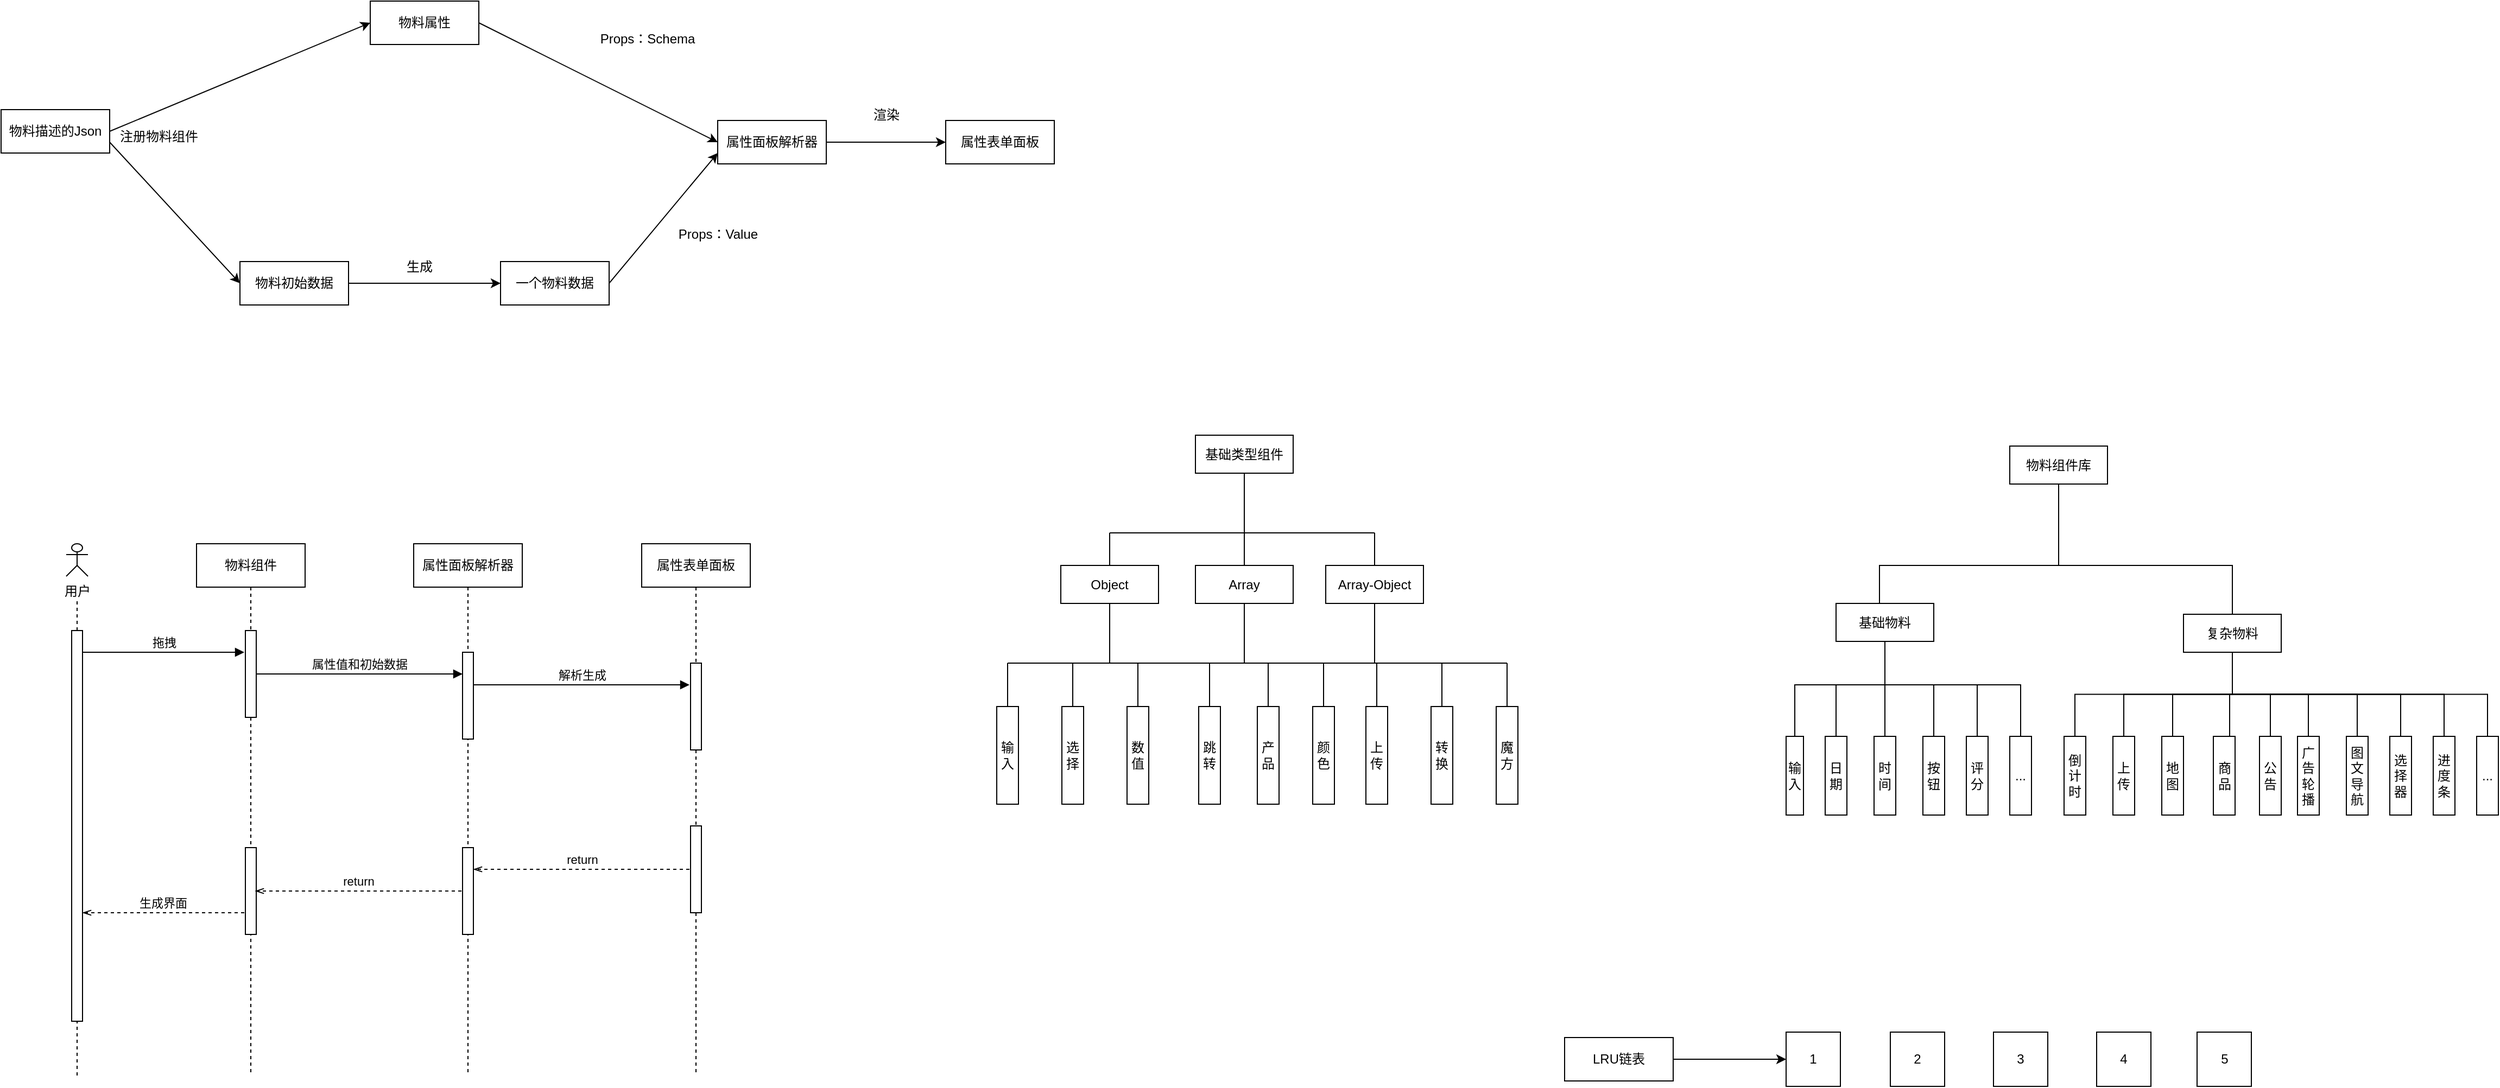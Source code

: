 <mxfile version="22.1.18" type="github">
  <diagram name="第 1 页" id="JLbR2YRAqnPtZDiZQ_Qw">
    <mxGraphModel dx="1122" dy="713" grid="1" gridSize="10" guides="1" tooltips="1" connect="1" arrows="1" fold="1" page="1" pageScale="1" pageWidth="827" pageHeight="1169" math="0" shadow="0">
      <root>
        <mxCell id="0" />
        <mxCell id="1" parent="0" />
        <mxCell id="pn96O0ccZNOmGsaGeBjg-6" value="物料描述的Json" style="rounded=0;whiteSpace=wrap;html=1;" parent="1" vertex="1">
          <mxGeometry x="70" y="230" width="100" height="40" as="geometry" />
        </mxCell>
        <mxCell id="pn96O0ccZNOmGsaGeBjg-7" value="物料属性" style="rounded=0;whiteSpace=wrap;html=1;" parent="1" vertex="1">
          <mxGeometry x="410" y="130" width="100" height="40" as="geometry" />
        </mxCell>
        <mxCell id="pn96O0ccZNOmGsaGeBjg-55" value="" style="edgeStyle=orthogonalEdgeStyle;rounded=0;orthogonalLoop=1;jettySize=auto;html=1;exitX=1;exitY=0.5;exitDx=0;exitDy=0;" parent="1" source="pn96O0ccZNOmGsaGeBjg-8" target="pn96O0ccZNOmGsaGeBjg-54" edge="1">
          <mxGeometry relative="1" as="geometry" />
        </mxCell>
        <mxCell id="pn96O0ccZNOmGsaGeBjg-8" value="物料初始数据" style="rounded=0;whiteSpace=wrap;html=1;" parent="1" vertex="1">
          <mxGeometry x="290" y="370" width="100" height="40" as="geometry" />
        </mxCell>
        <mxCell id="pn96O0ccZNOmGsaGeBjg-9" value="属性面板解析器" style="rounded=0;whiteSpace=wrap;html=1;" parent="1" vertex="1">
          <mxGeometry x="730" y="240" width="100" height="40" as="geometry" />
        </mxCell>
        <mxCell id="pn96O0ccZNOmGsaGeBjg-10" value="属性表单面板" style="rounded=0;whiteSpace=wrap;html=1;" parent="1" vertex="1">
          <mxGeometry x="940" y="240" width="100" height="40" as="geometry" />
        </mxCell>
        <mxCell id="pn96O0ccZNOmGsaGeBjg-11" value="" style="endArrow=classic;html=1;rounded=0;exitX=1;exitY=0.5;exitDx=0;exitDy=0;entryX=0;entryY=0.5;entryDx=0;entryDy=0;" parent="1" source="pn96O0ccZNOmGsaGeBjg-6" target="pn96O0ccZNOmGsaGeBjg-7" edge="1">
          <mxGeometry width="50" height="50" relative="1" as="geometry">
            <mxPoint x="390" y="340" as="sourcePoint" />
            <mxPoint x="440" y="290" as="targetPoint" />
          </mxGeometry>
        </mxCell>
        <mxCell id="pn96O0ccZNOmGsaGeBjg-12" value="" style="endArrow=classic;html=1;rounded=0;exitX=1;exitY=0.75;exitDx=0;exitDy=0;entryX=0;entryY=0.5;entryDx=0;entryDy=0;" parent="1" source="pn96O0ccZNOmGsaGeBjg-6" target="pn96O0ccZNOmGsaGeBjg-8" edge="1">
          <mxGeometry width="50" height="50" relative="1" as="geometry">
            <mxPoint x="180" y="260" as="sourcePoint" />
            <mxPoint x="290" y="180" as="targetPoint" />
          </mxGeometry>
        </mxCell>
        <mxCell id="pn96O0ccZNOmGsaGeBjg-13" value="" style="endArrow=classic;html=1;rounded=0;exitX=1;exitY=0.5;exitDx=0;exitDy=0;entryX=0;entryY=0.5;entryDx=0;entryDy=0;" parent="1" source="pn96O0ccZNOmGsaGeBjg-7" target="pn96O0ccZNOmGsaGeBjg-9" edge="1">
          <mxGeometry width="50" height="50" relative="1" as="geometry">
            <mxPoint x="180" y="260" as="sourcePoint" />
            <mxPoint x="290" y="180" as="targetPoint" />
          </mxGeometry>
        </mxCell>
        <mxCell id="pn96O0ccZNOmGsaGeBjg-15" value="" style="endArrow=classic;html=1;rounded=0;exitX=1;exitY=0.5;exitDx=0;exitDy=0;entryX=0;entryY=0.75;entryDx=0;entryDy=0;" parent="1" source="pn96O0ccZNOmGsaGeBjg-54" target="pn96O0ccZNOmGsaGeBjg-9" edge="1">
          <mxGeometry width="50" height="50" relative="1" as="geometry">
            <mxPoint x="390" y="180" as="sourcePoint" />
            <mxPoint x="630" y="270" as="targetPoint" />
            <Array as="points" />
          </mxGeometry>
        </mxCell>
        <mxCell id="pn96O0ccZNOmGsaGeBjg-16" value="" style="endArrow=classic;html=1;rounded=0;exitX=1;exitY=0.5;exitDx=0;exitDy=0;" parent="1" source="pn96O0ccZNOmGsaGeBjg-9" target="pn96O0ccZNOmGsaGeBjg-10" edge="1">
          <mxGeometry width="50" height="50" relative="1" as="geometry">
            <mxPoint x="390" y="180" as="sourcePoint" />
            <mxPoint x="480" y="260" as="targetPoint" />
          </mxGeometry>
        </mxCell>
        <mxCell id="pn96O0ccZNOmGsaGeBjg-24" value="物料组件" style="shape=umlLifeline;perimeter=lifelinePerimeter;whiteSpace=wrap;html=1;container=1;dropTarget=0;collapsible=0;recursiveResize=0;outlineConnect=0;portConstraint=eastwest;newEdgeStyle={&quot;curved&quot;:0,&quot;rounded&quot;:0};" parent="1" vertex="1">
          <mxGeometry x="250" y="630" width="100" height="490" as="geometry" />
        </mxCell>
        <mxCell id="pn96O0ccZNOmGsaGeBjg-31" value="" style="html=1;points=[[0,0,0,0,5],[0,1,0,0,-5],[1,0,0,0,5],[1,1,0,0,-5]];perimeter=orthogonalPerimeter;outlineConnect=0;targetShapes=umlLifeline;portConstraint=eastwest;newEdgeStyle={&quot;curved&quot;:0,&quot;rounded&quot;:0};" parent="pn96O0ccZNOmGsaGeBjg-24" vertex="1">
          <mxGeometry x="45" y="80" width="10" height="80" as="geometry" />
        </mxCell>
        <mxCell id="pn96O0ccZNOmGsaGeBjg-48" value="" style="html=1;points=[[0,0,0,0,5],[0,1,0,0,-5],[1,0,0,0,5],[1,1,0,0,-5]];perimeter=orthogonalPerimeter;outlineConnect=0;targetShapes=umlLifeline;portConstraint=eastwest;newEdgeStyle={&quot;curved&quot;:0,&quot;rounded&quot;:0};" parent="pn96O0ccZNOmGsaGeBjg-24" vertex="1">
          <mxGeometry x="45" y="280" width="10" height="80" as="geometry" />
        </mxCell>
        <mxCell id="pn96O0ccZNOmGsaGeBjg-25" value="属性面板解析器" style="shape=umlLifeline;perimeter=lifelinePerimeter;whiteSpace=wrap;html=1;container=1;dropTarget=0;collapsible=0;recursiveResize=0;outlineConnect=0;portConstraint=eastwest;newEdgeStyle={&quot;curved&quot;:0,&quot;rounded&quot;:0};" parent="1" vertex="1">
          <mxGeometry x="450" y="630" width="100" height="490" as="geometry" />
        </mxCell>
        <mxCell id="pn96O0ccZNOmGsaGeBjg-34" value="" style="html=1;points=[[0,0,0,0,5],[0,1,0,0,-5],[1,0,0,0,5],[1,1,0,0,-5]];perimeter=orthogonalPerimeter;outlineConnect=0;targetShapes=umlLifeline;portConstraint=eastwest;newEdgeStyle={&quot;curved&quot;:0,&quot;rounded&quot;:0};" parent="pn96O0ccZNOmGsaGeBjg-25" vertex="1">
          <mxGeometry x="45" y="100" width="10" height="80" as="geometry" />
        </mxCell>
        <mxCell id="pn96O0ccZNOmGsaGeBjg-46" value="" style="html=1;points=[[0,0,0,0,5],[0,1,0,0,-5],[1,0,0,0,5],[1,1,0,0,-5]];perimeter=orthogonalPerimeter;outlineConnect=0;targetShapes=umlLifeline;portConstraint=eastwest;newEdgeStyle={&quot;curved&quot;:0,&quot;rounded&quot;:0};" parent="pn96O0ccZNOmGsaGeBjg-25" vertex="1">
          <mxGeometry x="45" y="280" width="10" height="80" as="geometry" />
        </mxCell>
        <mxCell id="pn96O0ccZNOmGsaGeBjg-26" value="属性表单面板" style="shape=umlLifeline;perimeter=lifelinePerimeter;whiteSpace=wrap;html=1;container=1;dropTarget=0;collapsible=0;recursiveResize=0;outlineConnect=0;portConstraint=eastwest;newEdgeStyle={&quot;curved&quot;:0,&quot;rounded&quot;:0};" parent="1" vertex="1">
          <mxGeometry x="660" y="630" width="100" height="490" as="geometry" />
        </mxCell>
        <mxCell id="pn96O0ccZNOmGsaGeBjg-41" value="" style="html=1;points=[[0,0,0,0,5],[0,1,0,0,-5],[1,0,0,0,5],[1,1,0,0,-5]];perimeter=orthogonalPerimeter;outlineConnect=0;targetShapes=umlLifeline;portConstraint=eastwest;newEdgeStyle={&quot;curved&quot;:0,&quot;rounded&quot;:0};" parent="pn96O0ccZNOmGsaGeBjg-26" vertex="1">
          <mxGeometry x="45" y="110" width="10" height="80" as="geometry" />
        </mxCell>
        <mxCell id="pn96O0ccZNOmGsaGeBjg-44" value="" style="html=1;points=[[0,0,0,0,5],[0,1,0,0,-5],[1,0,0,0,5],[1,1,0,0,-5]];perimeter=orthogonalPerimeter;outlineConnect=0;targetShapes=umlLifeline;portConstraint=eastwest;newEdgeStyle={&quot;curved&quot;:0,&quot;rounded&quot;:0};" parent="pn96O0ccZNOmGsaGeBjg-26" vertex="1">
          <mxGeometry x="45" y="260" width="10" height="80" as="geometry" />
        </mxCell>
        <mxCell id="pn96O0ccZNOmGsaGeBjg-27" value="用户" style="shape=umlActor;verticalLabelPosition=bottom;verticalAlign=top;html=1;outlineConnect=0;" parent="1" vertex="1">
          <mxGeometry x="130" y="630" width="20" height="30" as="geometry" />
        </mxCell>
        <mxCell id="pn96O0ccZNOmGsaGeBjg-28" value="" style="endArrow=none;dashed=1;html=1;rounded=0;" parent="1" source="pn96O0ccZNOmGsaGeBjg-29" edge="1">
          <mxGeometry width="50" height="50" relative="1" as="geometry">
            <mxPoint x="140" y="1000" as="sourcePoint" />
            <mxPoint x="140" y="680" as="targetPoint" />
          </mxGeometry>
        </mxCell>
        <mxCell id="pn96O0ccZNOmGsaGeBjg-30" value="" style="endArrow=none;dashed=1;html=1;rounded=0;" parent="1" target="pn96O0ccZNOmGsaGeBjg-29" edge="1">
          <mxGeometry width="50" height="50" relative="1" as="geometry">
            <mxPoint x="140" y="1120" as="sourcePoint" />
            <mxPoint x="140" y="680" as="targetPoint" />
          </mxGeometry>
        </mxCell>
        <mxCell id="pn96O0ccZNOmGsaGeBjg-29" value="" style="html=1;points=[[0,0,0,0,5],[0,1,0,0,-5],[1,0,0,0,5],[1,1,0,0,-5]];perimeter=orthogonalPerimeter;outlineConnect=0;targetShapes=umlLifeline;portConstraint=eastwest;newEdgeStyle={&quot;curved&quot;:0,&quot;rounded&quot;:0};" parent="1" vertex="1">
          <mxGeometry x="135" y="710" width="10" height="360" as="geometry" />
        </mxCell>
        <mxCell id="pn96O0ccZNOmGsaGeBjg-37" value="拖拽" style="html=1;verticalAlign=bottom;endArrow=block;curved=0;rounded=0;" parent="1" source="pn96O0ccZNOmGsaGeBjg-29" edge="1">
          <mxGeometry x="0.007" width="80" relative="1" as="geometry">
            <mxPoint x="149" y="730" as="sourcePoint" />
            <mxPoint x="294" y="730" as="targetPoint" />
            <mxPoint as="offset" />
          </mxGeometry>
        </mxCell>
        <mxCell id="pn96O0ccZNOmGsaGeBjg-39" value="属性值和初始数据" style="html=1;verticalAlign=bottom;endArrow=block;curved=0;rounded=0;" parent="1" source="pn96O0ccZNOmGsaGeBjg-31" edge="1">
          <mxGeometry width="80" relative="1" as="geometry">
            <mxPoint x="310" y="750" as="sourcePoint" />
            <mxPoint x="495" y="750" as="targetPoint" />
            <mxPoint as="offset" />
          </mxGeometry>
        </mxCell>
        <mxCell id="pn96O0ccZNOmGsaGeBjg-42" value="解析生成" style="html=1;verticalAlign=bottom;endArrow=block;curved=0;rounded=0;" parent="1" source="pn96O0ccZNOmGsaGeBjg-34" edge="1">
          <mxGeometry width="80" relative="1" as="geometry">
            <mxPoint x="514" y="760" as="sourcePoint" />
            <mxPoint x="704" y="760" as="targetPoint" />
            <mxPoint as="offset" />
          </mxGeometry>
        </mxCell>
        <mxCell id="pn96O0ccZNOmGsaGeBjg-47" value="return" style="html=1;verticalAlign=bottom;endArrow=openThin;curved=0;rounded=0;dashed=1;endFill=0;" parent="1" edge="1">
          <mxGeometry width="80" relative="1" as="geometry">
            <mxPoint x="704" y="930" as="sourcePoint" />
            <mxPoint x="505" y="930" as="targetPoint" />
            <mxPoint as="offset" />
          </mxGeometry>
        </mxCell>
        <mxCell id="pn96O0ccZNOmGsaGeBjg-49" value="return" style="html=1;verticalAlign=bottom;endArrow=openThin;curved=0;rounded=0;dashed=1;endFill=0;" parent="1" edge="1">
          <mxGeometry width="80" relative="1" as="geometry">
            <mxPoint x="494" y="950" as="sourcePoint" />
            <mxPoint x="304" y="950" as="targetPoint" />
            <mxPoint as="offset" />
          </mxGeometry>
        </mxCell>
        <mxCell id="pn96O0ccZNOmGsaGeBjg-50" value="生成界面" style="html=1;verticalAlign=bottom;endArrow=openThin;curved=0;rounded=0;dashed=1;endFill=0;" parent="1" edge="1">
          <mxGeometry x="0.007" width="80" relative="1" as="geometry">
            <mxPoint x="294" y="970" as="sourcePoint" />
            <mxPoint x="145" y="970" as="targetPoint" />
            <mxPoint as="offset" />
          </mxGeometry>
        </mxCell>
        <mxCell id="pn96O0ccZNOmGsaGeBjg-54" value="一个物料数据" style="rounded=0;whiteSpace=wrap;html=1;" parent="1" vertex="1">
          <mxGeometry x="530" y="370" width="100" height="40" as="geometry" />
        </mxCell>
        <mxCell id="pn96O0ccZNOmGsaGeBjg-56" value="注册物料组件" style="text;html=1;align=center;verticalAlign=middle;resizable=0;points=[];autosize=1;strokeColor=none;fillColor=none;" parent="1" vertex="1">
          <mxGeometry x="165" y="240" width="100" height="30" as="geometry" />
        </mxCell>
        <mxCell id="pn96O0ccZNOmGsaGeBjg-58" value="Props：Schema" style="text;html=1;align=center;verticalAlign=middle;resizable=0;points=[];autosize=1;strokeColor=none;fillColor=none;" parent="1" vertex="1">
          <mxGeometry x="610" y="150" width="110" height="30" as="geometry" />
        </mxCell>
        <mxCell id="pn96O0ccZNOmGsaGeBjg-59" value="Props：Value" style="text;html=1;align=center;verticalAlign=middle;resizable=0;points=[];autosize=1;strokeColor=none;fillColor=none;" parent="1" vertex="1">
          <mxGeometry x="680" y="330" width="100" height="30" as="geometry" />
        </mxCell>
        <mxCell id="pn96O0ccZNOmGsaGeBjg-62" value="渲染" style="text;html=1;align=center;verticalAlign=middle;resizable=0;points=[];autosize=1;strokeColor=none;fillColor=none;" parent="1" vertex="1">
          <mxGeometry x="860" y="220" width="50" height="30" as="geometry" />
        </mxCell>
        <mxCell id="pn96O0ccZNOmGsaGeBjg-63" value="生成" style="text;html=1;align=center;verticalAlign=middle;resizable=0;points=[];autosize=1;strokeColor=none;fillColor=none;" parent="1" vertex="1">
          <mxGeometry x="430" y="360" width="50" height="30" as="geometry" />
        </mxCell>
        <mxCell id="hyHmAVXEQqXTxCVFcDoz-2" value="基础类型组件" style="rounded=0;whiteSpace=wrap;html=1;" parent="1" vertex="1">
          <mxGeometry x="1170" y="530" width="90" height="35" as="geometry" />
        </mxCell>
        <mxCell id="hyHmAVXEQqXTxCVFcDoz-11" style="edgeStyle=orthogonalEdgeStyle;rounded=0;orthogonalLoop=1;jettySize=auto;html=1;exitX=0.5;exitY=0;exitDx=0;exitDy=0;endArrow=none;endFill=0;" parent="1" source="hyHmAVXEQqXTxCVFcDoz-3" edge="1">
          <mxGeometry relative="1" as="geometry">
            <mxPoint x="1091" y="620" as="targetPoint" />
          </mxGeometry>
        </mxCell>
        <mxCell id="hyHmAVXEQqXTxCVFcDoz-15" style="edgeStyle=orthogonalEdgeStyle;rounded=0;orthogonalLoop=1;jettySize=auto;html=1;exitX=0.5;exitY=1;exitDx=0;exitDy=0;endArrow=none;endFill=0;" parent="1" source="hyHmAVXEQqXTxCVFcDoz-3" edge="1">
          <mxGeometry relative="1" as="geometry">
            <mxPoint x="1091" y="740" as="targetPoint" />
          </mxGeometry>
        </mxCell>
        <mxCell id="hyHmAVXEQqXTxCVFcDoz-3" value="Object" style="rounded=0;whiteSpace=wrap;html=1;" parent="1" vertex="1">
          <mxGeometry x="1046" y="650" width="90" height="35" as="geometry" />
        </mxCell>
        <mxCell id="hyHmAVXEQqXTxCVFcDoz-12" style="edgeStyle=orthogonalEdgeStyle;rounded=0;orthogonalLoop=1;jettySize=auto;html=1;exitX=0.5;exitY=0;exitDx=0;exitDy=0;endArrow=none;endFill=0;" parent="1" source="hyHmAVXEQqXTxCVFcDoz-5" edge="1">
          <mxGeometry relative="1" as="geometry">
            <mxPoint x="1215" y="620" as="targetPoint" />
          </mxGeometry>
        </mxCell>
        <mxCell id="hyHmAVXEQqXTxCVFcDoz-16" style="edgeStyle=orthogonalEdgeStyle;rounded=0;orthogonalLoop=1;jettySize=auto;html=1;exitX=0.5;exitY=1;exitDx=0;exitDy=0;endArrow=none;endFill=0;" parent="1" source="hyHmAVXEQqXTxCVFcDoz-5" edge="1">
          <mxGeometry relative="1" as="geometry">
            <mxPoint x="1215" y="740" as="targetPoint" />
          </mxGeometry>
        </mxCell>
        <mxCell id="hyHmAVXEQqXTxCVFcDoz-5" value="Array" style="rounded=0;whiteSpace=wrap;html=1;" parent="1" vertex="1">
          <mxGeometry x="1170" y="650" width="90" height="35" as="geometry" />
        </mxCell>
        <mxCell id="hyHmAVXEQqXTxCVFcDoz-13" style="edgeStyle=orthogonalEdgeStyle;rounded=0;orthogonalLoop=1;jettySize=auto;html=1;exitX=0.5;exitY=0;exitDx=0;exitDy=0;endArrow=none;endFill=0;" parent="1" source="hyHmAVXEQqXTxCVFcDoz-8" edge="1">
          <mxGeometry relative="1" as="geometry">
            <mxPoint x="1335" y="620" as="targetPoint" />
          </mxGeometry>
        </mxCell>
        <mxCell id="hyHmAVXEQqXTxCVFcDoz-17" style="edgeStyle=orthogonalEdgeStyle;rounded=0;orthogonalLoop=1;jettySize=auto;html=1;exitX=0.5;exitY=1;exitDx=0;exitDy=0;endArrow=none;endFill=0;" parent="1" source="hyHmAVXEQqXTxCVFcDoz-8" edge="1">
          <mxGeometry relative="1" as="geometry">
            <mxPoint x="1335" y="740" as="targetPoint" />
            <Array as="points">
              <mxPoint x="1335" y="713" />
              <mxPoint x="1335" y="713" />
            </Array>
          </mxGeometry>
        </mxCell>
        <mxCell id="hyHmAVXEQqXTxCVFcDoz-8" value="Array-Object" style="rounded=0;whiteSpace=wrap;html=1;" parent="1" vertex="1">
          <mxGeometry x="1290" y="650" width="90" height="35" as="geometry" />
        </mxCell>
        <mxCell id="hyHmAVXEQqXTxCVFcDoz-9" value="" style="endArrow=none;html=1;rounded=0;entryX=0.5;entryY=1;entryDx=0;entryDy=0;" parent="1" target="hyHmAVXEQqXTxCVFcDoz-2" edge="1">
          <mxGeometry width="50" height="50" relative="1" as="geometry">
            <mxPoint x="1215" y="620" as="sourcePoint" />
            <mxPoint x="850" y="800" as="targetPoint" />
          </mxGeometry>
        </mxCell>
        <mxCell id="hyHmAVXEQqXTxCVFcDoz-10" value="" style="endArrow=none;html=1;rounded=0;" parent="1" edge="1">
          <mxGeometry width="50" height="50" relative="1" as="geometry">
            <mxPoint x="1091" y="620" as="sourcePoint" />
            <mxPoint x="1335" y="620" as="targetPoint" />
          </mxGeometry>
        </mxCell>
        <mxCell id="hyHmAVXEQqXTxCVFcDoz-14" value="" style="endArrow=none;html=1;rounded=0;" parent="1" edge="1">
          <mxGeometry width="50" height="50" relative="1" as="geometry">
            <mxPoint x="997" y="740" as="sourcePoint" />
            <mxPoint x="1457" y="740" as="targetPoint" />
          </mxGeometry>
        </mxCell>
        <mxCell id="hyHmAVXEQqXTxCVFcDoz-45" style="edgeStyle=orthogonalEdgeStyle;rounded=0;orthogonalLoop=1;jettySize=auto;html=1;exitX=0.5;exitY=0;exitDx=0;exitDy=0;endArrow=none;endFill=0;" parent="1" source="hyHmAVXEQqXTxCVFcDoz-25" edge="1">
          <mxGeometry relative="1" as="geometry">
            <mxPoint x="997" y="740" as="targetPoint" />
          </mxGeometry>
        </mxCell>
        <mxCell id="hyHmAVXEQqXTxCVFcDoz-25" value="输入" style="rounded=0;whiteSpace=wrap;html=1;" parent="1" vertex="1">
          <mxGeometry x="987" y="780" width="20" height="90" as="geometry" />
        </mxCell>
        <mxCell id="hyHmAVXEQqXTxCVFcDoz-47" style="edgeStyle=orthogonalEdgeStyle;rounded=0;orthogonalLoop=1;jettySize=auto;html=1;exitX=0.5;exitY=0;exitDx=0;exitDy=0;endArrow=none;endFill=0;" parent="1" source="hyHmAVXEQqXTxCVFcDoz-27" edge="1">
          <mxGeometry relative="1" as="geometry">
            <mxPoint x="1057" y="740" as="targetPoint" />
          </mxGeometry>
        </mxCell>
        <mxCell id="hyHmAVXEQqXTxCVFcDoz-27" value="选择" style="rounded=0;whiteSpace=wrap;html=1;" parent="1" vertex="1">
          <mxGeometry x="1047" y="780" width="20" height="90" as="geometry" />
        </mxCell>
        <mxCell id="hyHmAVXEQqXTxCVFcDoz-43" style="edgeStyle=orthogonalEdgeStyle;rounded=0;orthogonalLoop=1;jettySize=auto;html=1;exitX=0.5;exitY=0;exitDx=0;exitDy=0;endArrow=none;endFill=0;" parent="1" source="hyHmAVXEQqXTxCVFcDoz-28" edge="1">
          <mxGeometry relative="1" as="geometry">
            <mxPoint x="1117" y="740" as="targetPoint" />
          </mxGeometry>
        </mxCell>
        <mxCell id="hyHmAVXEQqXTxCVFcDoz-28" value="数值" style="rounded=0;whiteSpace=wrap;html=1;" parent="1" vertex="1">
          <mxGeometry x="1107" y="780" width="20" height="90" as="geometry" />
        </mxCell>
        <mxCell id="hyHmAVXEQqXTxCVFcDoz-42" style="edgeStyle=orthogonalEdgeStyle;rounded=0;orthogonalLoop=1;jettySize=auto;html=1;exitX=0.5;exitY=0;exitDx=0;exitDy=0;endArrow=none;endFill=0;" parent="1" source="hyHmAVXEQqXTxCVFcDoz-29" edge="1">
          <mxGeometry relative="1" as="geometry">
            <mxPoint x="1183" y="740" as="targetPoint" />
          </mxGeometry>
        </mxCell>
        <mxCell id="hyHmAVXEQqXTxCVFcDoz-29" value="跳转" style="rounded=0;whiteSpace=wrap;html=1;" parent="1" vertex="1">
          <mxGeometry x="1173" y="780" width="20" height="90" as="geometry" />
        </mxCell>
        <mxCell id="hyHmAVXEQqXTxCVFcDoz-41" style="edgeStyle=orthogonalEdgeStyle;rounded=0;orthogonalLoop=1;jettySize=auto;html=1;exitX=0.5;exitY=0;exitDx=0;exitDy=0;endArrow=none;endFill=0;" parent="1" source="hyHmAVXEQqXTxCVFcDoz-30" edge="1">
          <mxGeometry relative="1" as="geometry">
            <mxPoint x="1237" y="740" as="targetPoint" />
          </mxGeometry>
        </mxCell>
        <mxCell id="hyHmAVXEQqXTxCVFcDoz-30" value="产品" style="rounded=0;whiteSpace=wrap;html=1;" parent="1" vertex="1">
          <mxGeometry x="1227" y="780" width="20" height="90" as="geometry" />
        </mxCell>
        <mxCell id="hyHmAVXEQqXTxCVFcDoz-40" style="edgeStyle=orthogonalEdgeStyle;rounded=0;orthogonalLoop=1;jettySize=auto;html=1;exitX=0.5;exitY=0;exitDx=0;exitDy=0;endArrow=none;endFill=0;" parent="1" source="hyHmAVXEQqXTxCVFcDoz-31" edge="1">
          <mxGeometry relative="1" as="geometry">
            <mxPoint x="1288" y="740" as="targetPoint" />
          </mxGeometry>
        </mxCell>
        <mxCell id="hyHmAVXEQqXTxCVFcDoz-31" value="颜色" style="rounded=0;whiteSpace=wrap;html=1;" parent="1" vertex="1">
          <mxGeometry x="1278" y="780" width="20" height="90" as="geometry" />
        </mxCell>
        <mxCell id="hyHmAVXEQqXTxCVFcDoz-39" style="edgeStyle=orthogonalEdgeStyle;rounded=0;orthogonalLoop=1;jettySize=auto;html=1;exitX=0.5;exitY=0;exitDx=0;exitDy=0;endArrow=none;endFill=0;" parent="1" source="hyHmAVXEQqXTxCVFcDoz-32" edge="1">
          <mxGeometry relative="1" as="geometry">
            <mxPoint x="1337" y="740" as="targetPoint" />
          </mxGeometry>
        </mxCell>
        <mxCell id="hyHmAVXEQqXTxCVFcDoz-32" value="上传" style="rounded=0;whiteSpace=wrap;html=1;" parent="1" vertex="1">
          <mxGeometry x="1327" y="780" width="20" height="90" as="geometry" />
        </mxCell>
        <mxCell id="hyHmAVXEQqXTxCVFcDoz-46" style="edgeStyle=orthogonalEdgeStyle;rounded=0;orthogonalLoop=1;jettySize=auto;html=1;exitX=0.5;exitY=0;exitDx=0;exitDy=0;endArrow=none;endFill=0;" parent="1" source="hyHmAVXEQqXTxCVFcDoz-33" edge="1">
          <mxGeometry relative="1" as="geometry">
            <mxPoint x="1397" y="740" as="targetPoint" />
          </mxGeometry>
        </mxCell>
        <mxCell id="hyHmAVXEQqXTxCVFcDoz-33" value="转换" style="rounded=0;whiteSpace=wrap;html=1;" parent="1" vertex="1">
          <mxGeometry x="1387" y="780" width="20" height="90" as="geometry" />
        </mxCell>
        <mxCell id="hyHmAVXEQqXTxCVFcDoz-37" style="edgeStyle=orthogonalEdgeStyle;rounded=0;orthogonalLoop=1;jettySize=auto;html=1;exitX=0.5;exitY=0;exitDx=0;exitDy=0;endArrow=none;endFill=0;" parent="1" source="hyHmAVXEQqXTxCVFcDoz-34" edge="1">
          <mxGeometry relative="1" as="geometry">
            <mxPoint x="1457" y="740" as="targetPoint" />
          </mxGeometry>
        </mxCell>
        <mxCell id="hyHmAVXEQqXTxCVFcDoz-34" value="魔方" style="rounded=0;whiteSpace=wrap;html=1;" parent="1" vertex="1">
          <mxGeometry x="1447" y="780" width="20" height="90" as="geometry" />
        </mxCell>
        <mxCell id="n-5_beLDK6xbVdK81pbM-3" value="" style="edgeStyle=orthogonalEdgeStyle;rounded=0;orthogonalLoop=1;jettySize=auto;html=1;endArrow=none;endFill=0;" parent="1" source="n-5_beLDK6xbVdK81pbM-1" target="n-5_beLDK6xbVdK81pbM-2" edge="1">
          <mxGeometry relative="1" as="geometry">
            <Array as="points">
              <mxPoint x="1965" y="650" />
              <mxPoint x="1800" y="650" />
            </Array>
          </mxGeometry>
        </mxCell>
        <mxCell id="n-5_beLDK6xbVdK81pbM-5" value="" style="edgeStyle=orthogonalEdgeStyle;rounded=0;orthogonalLoop=1;jettySize=auto;html=1;endArrow=none;endFill=0;" parent="1" source="n-5_beLDK6xbVdK81pbM-1" target="n-5_beLDK6xbVdK81pbM-4" edge="1">
          <mxGeometry relative="1" as="geometry">
            <Array as="points">
              <mxPoint x="1965" y="650" />
              <mxPoint x="2125" y="650" />
            </Array>
          </mxGeometry>
        </mxCell>
        <mxCell id="n-5_beLDK6xbVdK81pbM-1" value="物料组件库" style="rounded=0;whiteSpace=wrap;html=1;" parent="1" vertex="1">
          <mxGeometry x="1920" y="540" width="90" height="35" as="geometry" />
        </mxCell>
        <mxCell id="n-5_beLDK6xbVdK81pbM-13" value="" style="edgeStyle=orthogonalEdgeStyle;rounded=0;orthogonalLoop=1;jettySize=auto;html=1;endArrow=none;endFill=0;" parent="1" source="n-5_beLDK6xbVdK81pbM-2" target="n-5_beLDK6xbVdK81pbM-12" edge="1">
          <mxGeometry relative="1" as="geometry">
            <Array as="points">
              <mxPoint x="1805" y="760" />
              <mxPoint x="1722" y="760" />
            </Array>
          </mxGeometry>
        </mxCell>
        <mxCell id="n-5_beLDK6xbVdK81pbM-17" value="" style="edgeStyle=orthogonalEdgeStyle;rounded=0;orthogonalLoop=1;jettySize=auto;html=1;endArrow=none;endFill=0;" parent="1" source="n-5_beLDK6xbVdK81pbM-2" target="n-5_beLDK6xbVdK81pbM-16" edge="1">
          <mxGeometry relative="1" as="geometry">
            <Array as="points">
              <mxPoint x="1805" y="760" />
              <mxPoint x="1760" y="760" />
            </Array>
          </mxGeometry>
        </mxCell>
        <mxCell id="n-5_beLDK6xbVdK81pbM-19" value="" style="edgeStyle=orthogonalEdgeStyle;rounded=0;orthogonalLoop=1;jettySize=auto;html=1;exitX=0.5;exitY=1;exitDx=0;exitDy=0;endArrow=none;endFill=0;" parent="1" source="n-5_beLDK6xbVdK81pbM-2" target="n-5_beLDK6xbVdK81pbM-18" edge="1">
          <mxGeometry relative="1" as="geometry" />
        </mxCell>
        <mxCell id="n-5_beLDK6xbVdK81pbM-27" style="edgeStyle=orthogonalEdgeStyle;rounded=0;orthogonalLoop=1;jettySize=auto;html=1;exitX=0.5;exitY=1;exitDx=0;exitDy=0;entryX=0.5;entryY=0;entryDx=0;entryDy=0;endArrow=none;endFill=0;" parent="1" source="n-5_beLDK6xbVdK81pbM-2" target="n-5_beLDK6xbVdK81pbM-22" edge="1">
          <mxGeometry relative="1" as="geometry">
            <Array as="points">
              <mxPoint x="1805" y="760" />
              <mxPoint x="1850" y="760" />
            </Array>
          </mxGeometry>
        </mxCell>
        <mxCell id="n-5_beLDK6xbVdK81pbM-28" style="edgeStyle=orthogonalEdgeStyle;rounded=0;orthogonalLoop=1;jettySize=auto;html=1;exitX=0.5;exitY=1;exitDx=0;exitDy=0;entryX=0.5;entryY=0;entryDx=0;entryDy=0;endArrow=none;endFill=0;" parent="1" source="n-5_beLDK6xbVdK81pbM-2" target="n-5_beLDK6xbVdK81pbM-23" edge="1">
          <mxGeometry relative="1" as="geometry">
            <Array as="points">
              <mxPoint x="1805" y="760" />
              <mxPoint x="1890" y="760" />
            </Array>
          </mxGeometry>
        </mxCell>
        <mxCell id="n-5_beLDK6xbVdK81pbM-30" style="edgeStyle=orthogonalEdgeStyle;rounded=0;orthogonalLoop=1;jettySize=auto;html=1;exitX=0.5;exitY=1;exitDx=0;exitDy=0;entryX=0.5;entryY=0;entryDx=0;entryDy=0;endArrow=none;endFill=0;" parent="1" source="n-5_beLDK6xbVdK81pbM-2" target="n-5_beLDK6xbVdK81pbM-25" edge="1">
          <mxGeometry relative="1" as="geometry">
            <Array as="points">
              <mxPoint x="1805" y="760" />
              <mxPoint x="1930" y="760" />
            </Array>
          </mxGeometry>
        </mxCell>
        <mxCell id="n-5_beLDK6xbVdK81pbM-2" value="基础物料" style="rounded=0;whiteSpace=wrap;html=1;" parent="1" vertex="1">
          <mxGeometry x="1760" y="685" width="90" height="35" as="geometry" />
        </mxCell>
        <mxCell id="n-5_beLDK6xbVdK81pbM-41" value="" style="edgeStyle=orthogonalEdgeStyle;rounded=0;orthogonalLoop=1;jettySize=auto;html=1;endArrow=none;endFill=0;" parent="1" source="n-5_beLDK6xbVdK81pbM-4" target="n-5_beLDK6xbVdK81pbM-33" edge="1">
          <mxGeometry relative="1" as="geometry" />
        </mxCell>
        <mxCell id="n-5_beLDK6xbVdK81pbM-42" style="edgeStyle=orthogonalEdgeStyle;rounded=0;orthogonalLoop=1;jettySize=auto;html=1;exitX=0.5;exitY=1;exitDx=0;exitDy=0;entryX=0.5;entryY=0;entryDx=0;entryDy=0;endArrow=none;endFill=0;" parent="1" source="n-5_beLDK6xbVdK81pbM-4" target="n-5_beLDK6xbVdK81pbM-31" edge="1">
          <mxGeometry relative="1" as="geometry" />
        </mxCell>
        <mxCell id="n-5_beLDK6xbVdK81pbM-43" style="edgeStyle=orthogonalEdgeStyle;rounded=0;orthogonalLoop=1;jettySize=auto;html=1;exitX=0.5;exitY=1;exitDx=0;exitDy=0;entryX=0.5;entryY=0;entryDx=0;entryDy=0;endArrow=none;endFill=0;" parent="1" source="n-5_beLDK6xbVdK81pbM-4" target="n-5_beLDK6xbVdK81pbM-32" edge="1">
          <mxGeometry relative="1" as="geometry" />
        </mxCell>
        <mxCell id="n-5_beLDK6xbVdK81pbM-44" style="edgeStyle=orthogonalEdgeStyle;rounded=0;orthogonalLoop=1;jettySize=auto;html=1;exitX=0.5;exitY=1;exitDx=0;exitDy=0;entryX=0.75;entryY=0;entryDx=0;entryDy=0;endArrow=none;endFill=0;" parent="1" source="n-5_beLDK6xbVdK81pbM-4" target="n-5_beLDK6xbVdK81pbM-34" edge="1">
          <mxGeometry relative="1" as="geometry" />
        </mxCell>
        <mxCell id="n-5_beLDK6xbVdK81pbM-45" style="edgeStyle=orthogonalEdgeStyle;rounded=0;orthogonalLoop=1;jettySize=auto;html=1;exitX=0.5;exitY=1;exitDx=0;exitDy=0;entryX=0.5;entryY=0;entryDx=0;entryDy=0;endArrow=none;endFill=0;" parent="1" source="n-5_beLDK6xbVdK81pbM-4" target="n-5_beLDK6xbVdK81pbM-35" edge="1">
          <mxGeometry relative="1" as="geometry" />
        </mxCell>
        <mxCell id="n-5_beLDK6xbVdK81pbM-46" style="edgeStyle=orthogonalEdgeStyle;rounded=0;orthogonalLoop=1;jettySize=auto;html=1;exitX=0.5;exitY=1;exitDx=0;exitDy=0;entryX=0.5;entryY=0;entryDx=0;entryDy=0;endArrow=none;endFill=0;" parent="1" source="n-5_beLDK6xbVdK81pbM-4" target="n-5_beLDK6xbVdK81pbM-36" edge="1">
          <mxGeometry relative="1" as="geometry" />
        </mxCell>
        <mxCell id="n-5_beLDK6xbVdK81pbM-47" style="edgeStyle=orthogonalEdgeStyle;rounded=0;orthogonalLoop=1;jettySize=auto;html=1;exitX=0.5;exitY=1;exitDx=0;exitDy=0;entryX=0.5;entryY=0;entryDx=0;entryDy=0;endArrow=none;endFill=0;" parent="1" source="n-5_beLDK6xbVdK81pbM-4" target="n-5_beLDK6xbVdK81pbM-37" edge="1">
          <mxGeometry relative="1" as="geometry" />
        </mxCell>
        <mxCell id="n-5_beLDK6xbVdK81pbM-49" style="edgeStyle=orthogonalEdgeStyle;rounded=0;orthogonalLoop=1;jettySize=auto;html=1;exitX=0.5;exitY=1;exitDx=0;exitDy=0;entryX=0.5;entryY=0;entryDx=0;entryDy=0;endArrow=none;endFill=0;" parent="1" source="n-5_beLDK6xbVdK81pbM-4" target="n-5_beLDK6xbVdK81pbM-38" edge="1">
          <mxGeometry relative="1" as="geometry" />
        </mxCell>
        <mxCell id="n-5_beLDK6xbVdK81pbM-50" style="edgeStyle=orthogonalEdgeStyle;rounded=0;orthogonalLoop=1;jettySize=auto;html=1;exitX=0.5;exitY=1;exitDx=0;exitDy=0;entryX=0.5;entryY=0;entryDx=0;entryDy=0;endArrow=none;endFill=0;" parent="1" source="n-5_beLDK6xbVdK81pbM-4" target="n-5_beLDK6xbVdK81pbM-39" edge="1">
          <mxGeometry relative="1" as="geometry" />
        </mxCell>
        <mxCell id="n-5_beLDK6xbVdK81pbM-52" style="edgeStyle=orthogonalEdgeStyle;rounded=0;orthogonalLoop=1;jettySize=auto;html=1;exitX=0.5;exitY=1;exitDx=0;exitDy=0;entryX=0.5;entryY=0;entryDx=0;entryDy=0;endArrow=none;endFill=0;" parent="1" source="n-5_beLDK6xbVdK81pbM-4" target="n-5_beLDK6xbVdK81pbM-40" edge="1">
          <mxGeometry relative="1" as="geometry">
            <mxPoint x="2430.0" y="790" as="targetPoint" />
          </mxGeometry>
        </mxCell>
        <mxCell id="n-5_beLDK6xbVdK81pbM-4" value="复杂物料" style="rounded=0;whiteSpace=wrap;html=1;" parent="1" vertex="1">
          <mxGeometry x="2080" y="695" width="90" height="35" as="geometry" />
        </mxCell>
        <mxCell id="n-5_beLDK6xbVdK81pbM-12" value="输入" style="rounded=0;whiteSpace=wrap;html=1;" parent="1" vertex="1">
          <mxGeometry x="1714" y="807.5" width="16" height="72.5" as="geometry" />
        </mxCell>
        <mxCell id="n-5_beLDK6xbVdK81pbM-16" value="日期" style="rounded=0;whiteSpace=wrap;html=1;" parent="1" vertex="1">
          <mxGeometry x="1750" y="807.5" width="20" height="72.5" as="geometry" />
        </mxCell>
        <mxCell id="n-5_beLDK6xbVdK81pbM-18" value="时间" style="rounded=0;whiteSpace=wrap;html=1;" parent="1" vertex="1">
          <mxGeometry x="1795" y="807.5" width="20" height="72.5" as="geometry" />
        </mxCell>
        <mxCell id="n-5_beLDK6xbVdK81pbM-22" value="按钮" style="rounded=0;whiteSpace=wrap;html=1;" parent="1" vertex="1">
          <mxGeometry x="1840" y="807.5" width="20" height="72.5" as="geometry" />
        </mxCell>
        <mxCell id="n-5_beLDK6xbVdK81pbM-23" value="评分" style="rounded=0;whiteSpace=wrap;html=1;" parent="1" vertex="1">
          <mxGeometry x="1880" y="807.5" width="20" height="72.5" as="geometry" />
        </mxCell>
        <mxCell id="n-5_beLDK6xbVdK81pbM-25" value="..." style="rounded=0;whiteSpace=wrap;html=1;" parent="1" vertex="1">
          <mxGeometry x="1920" y="807.5" width="20" height="72.5" as="geometry" />
        </mxCell>
        <mxCell id="n-5_beLDK6xbVdK81pbM-31" value="倒计时" style="rounded=0;whiteSpace=wrap;html=1;" parent="1" vertex="1">
          <mxGeometry x="1970" y="807.5" width="20" height="72.5" as="geometry" />
        </mxCell>
        <mxCell id="n-5_beLDK6xbVdK81pbM-32" value="上传" style="rounded=0;whiteSpace=wrap;html=1;" parent="1" vertex="1">
          <mxGeometry x="2015" y="807.5" width="20" height="72.5" as="geometry" />
        </mxCell>
        <mxCell id="n-5_beLDK6xbVdK81pbM-33" value="地图" style="rounded=0;whiteSpace=wrap;html=1;" parent="1" vertex="1">
          <mxGeometry x="2060" y="807.5" width="20" height="72.5" as="geometry" />
        </mxCell>
        <mxCell id="n-5_beLDK6xbVdK81pbM-34" value="商品" style="rounded=0;whiteSpace=wrap;html=1;" parent="1" vertex="1">
          <mxGeometry x="2107.5" y="807.5" width="20" height="72.5" as="geometry" />
        </mxCell>
        <mxCell id="n-5_beLDK6xbVdK81pbM-35" value="公告" style="rounded=0;whiteSpace=wrap;html=1;" parent="1" vertex="1">
          <mxGeometry x="2150" y="807.5" width="20" height="72.5" as="geometry" />
        </mxCell>
        <mxCell id="n-5_beLDK6xbVdK81pbM-36" value="广告轮播" style="rounded=0;whiteSpace=wrap;html=1;" parent="1" vertex="1">
          <mxGeometry x="2185" y="807.5" width="20" height="72.5" as="geometry" />
        </mxCell>
        <mxCell id="n-5_beLDK6xbVdK81pbM-37" value="图文导航" style="rounded=0;whiteSpace=wrap;html=1;" parent="1" vertex="1">
          <mxGeometry x="2230" y="807.5" width="20" height="72.5" as="geometry" />
        </mxCell>
        <mxCell id="n-5_beLDK6xbVdK81pbM-38" value="选择器" style="rounded=0;whiteSpace=wrap;html=1;" parent="1" vertex="1">
          <mxGeometry x="2270" y="807.5" width="20" height="72.5" as="geometry" />
        </mxCell>
        <mxCell id="n-5_beLDK6xbVdK81pbM-39" value="进度条" style="rounded=0;whiteSpace=wrap;html=1;" parent="1" vertex="1">
          <mxGeometry x="2310" y="807.5" width="20" height="72.5" as="geometry" />
        </mxCell>
        <mxCell id="n-5_beLDK6xbVdK81pbM-40" value="..." style="rounded=0;whiteSpace=wrap;html=1;" parent="1" vertex="1">
          <mxGeometry x="2350" y="807.5" width="20" height="72.5" as="geometry" />
        </mxCell>
        <mxCell id="KlVJTEdYt64hIfoowo6O-1" value="1" style="whiteSpace=wrap;html=1;aspect=fixed;" vertex="1" parent="1">
          <mxGeometry x="1714" y="1080" width="50" height="50" as="geometry" />
        </mxCell>
        <mxCell id="KlVJTEdYt64hIfoowo6O-2" value="2" style="whiteSpace=wrap;html=1;aspect=fixed;" vertex="1" parent="1">
          <mxGeometry x="1810" y="1080" width="50" height="50" as="geometry" />
        </mxCell>
        <mxCell id="KlVJTEdYt64hIfoowo6O-3" value="3" style="whiteSpace=wrap;html=1;aspect=fixed;" vertex="1" parent="1">
          <mxGeometry x="1905" y="1080" width="50" height="50" as="geometry" />
        </mxCell>
        <mxCell id="KlVJTEdYt64hIfoowo6O-4" value="4" style="whiteSpace=wrap;html=1;aspect=fixed;" vertex="1" parent="1">
          <mxGeometry x="2000" y="1080" width="50" height="50" as="geometry" />
        </mxCell>
        <mxCell id="KlVJTEdYt64hIfoowo6O-5" value="5" style="whiteSpace=wrap;html=1;aspect=fixed;" vertex="1" parent="1">
          <mxGeometry x="2092.5" y="1080" width="50" height="50" as="geometry" />
        </mxCell>
        <mxCell id="KlVJTEdYt64hIfoowo6O-7" style="edgeStyle=orthogonalEdgeStyle;rounded=0;orthogonalLoop=1;jettySize=auto;html=1;exitX=1;exitY=0.5;exitDx=0;exitDy=0;" edge="1" parent="1" source="KlVJTEdYt64hIfoowo6O-6" target="KlVJTEdYt64hIfoowo6O-1">
          <mxGeometry relative="1" as="geometry" />
        </mxCell>
        <mxCell id="KlVJTEdYt64hIfoowo6O-6" value="LRU链表" style="rounded=0;whiteSpace=wrap;html=1;" vertex="1" parent="1">
          <mxGeometry x="1510" y="1085" width="100" height="40" as="geometry" />
        </mxCell>
      </root>
    </mxGraphModel>
  </diagram>
</mxfile>
